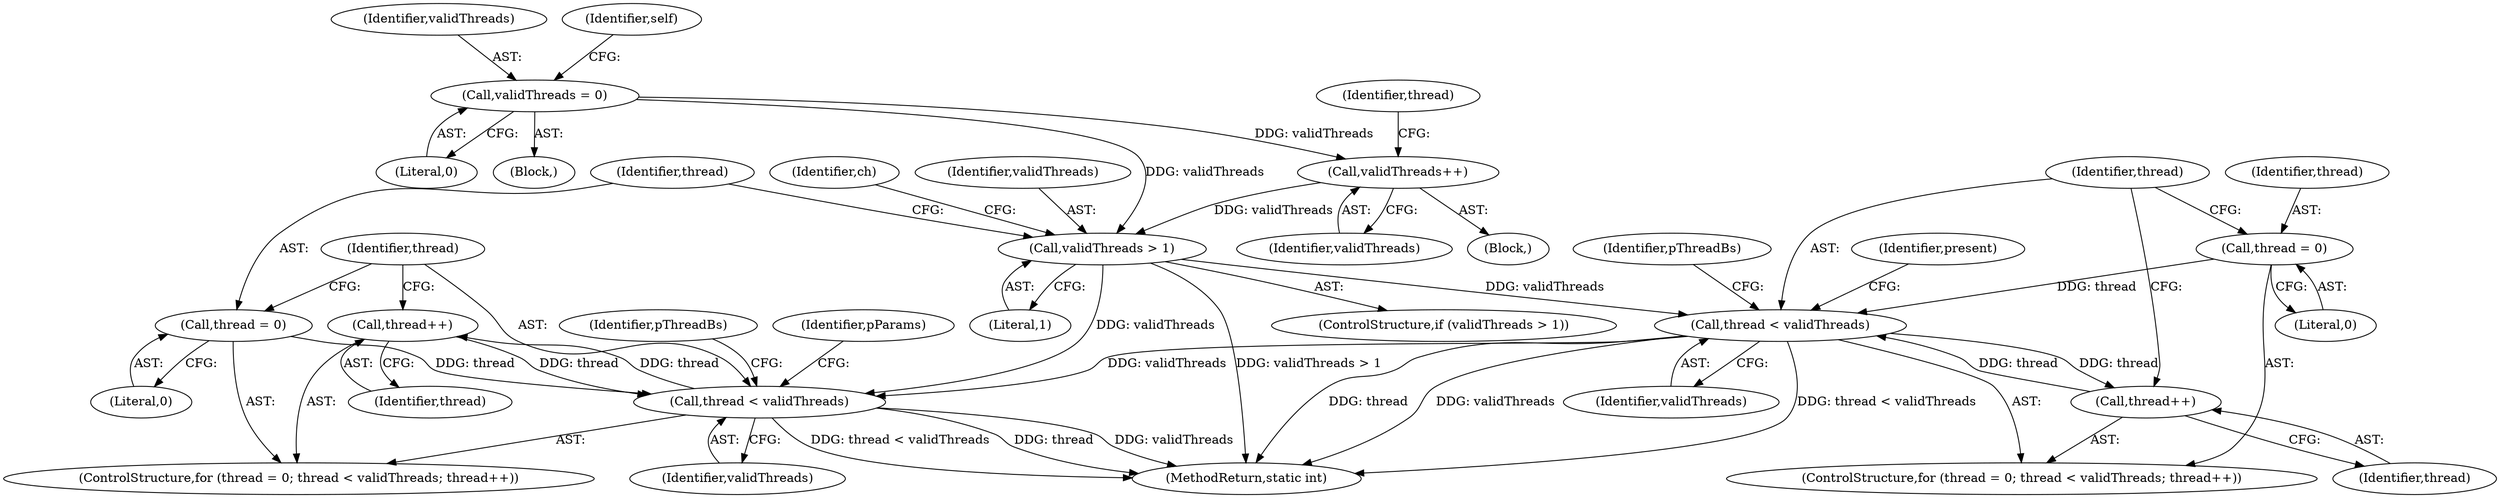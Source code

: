 digraph "0_Android_5d4405f601fa11a8955fd7611532c982420e4206@API" {
"1000515" [label="(Call,thread++)"];
"1000512" [label="(Call,thread < validThreads)"];
"1000515" [label="(Call,thread++)"];
"1000509" [label="(Call,thread = 0)"];
"1000439" [label="(Call,validThreads > 1)"];
"1000436" [label="(Call,validThreads++)"];
"1000139" [label="(Call,validThreads = 0)"];
"1000462" [label="(Call,thread < validThreads)"];
"1000459" [label="(Call,thread = 0)"];
"1000465" [label="(Call,thread++)"];
"1000458" [label="(ControlStructure,for (thread = 0; thread < validThreads; thread++))"];
"1000464" [label="(Identifier,validThreads)"];
"1000459" [label="(Call,thread = 0)"];
"1000438" [label="(ControlStructure,if (validThreads > 1))"];
"1000512" [label="(Call,thread < validThreads)"];
"1000440" [label="(Identifier,validThreads)"];
"1000516" [label="(Identifier,thread)"];
"1000441" [label="(Literal,1)"];
"1000446" [label="(Identifier,ch)"];
"1000465" [label="(Call,thread++)"];
"1000515" [label="(Call,thread++)"];
"1000466" [label="(Identifier,thread)"];
"1000508" [label="(ControlStructure,for (thread = 0; thread < validThreads; thread++))"];
"1000520" [label="(Identifier,pThreadBs)"];
"1000139" [label="(Call,validThreads = 0)"];
"1000461" [label="(Literal,0)"];
"1000509" [label="(Call,thread = 0)"];
"1000463" [label="(Identifier,thread)"];
"1000140" [label="(Identifier,validThreads)"];
"1000510" [label="(Identifier,thread)"];
"1000437" [label="(Identifier,validThreads)"];
"1000145" [label="(Identifier,self)"];
"1000514" [label="(Identifier,validThreads)"];
"1000131" [label="(Block,)"];
"1000425" [label="(Block,)"];
"1000629" [label="(Identifier,pParams)"];
"1000439" [label="(Call,validThreads > 1)"];
"1000462" [label="(Call,thread < validThreads)"];
"1000470" [label="(Identifier,pThreadBs)"];
"1000436" [label="(Call,validThreads++)"];
"1000460" [label="(Identifier,thread)"];
"1000141" [label="(Literal,0)"];
"1000347" [label="(Identifier,thread)"];
"1000511" [label="(Literal,0)"];
"1000660" [label="(MethodReturn,static int)"];
"1000513" [label="(Identifier,thread)"];
"1000502" [label="(Identifier,present)"];
"1000515" -> "1000508"  [label="AST: "];
"1000515" -> "1000516"  [label="CFG: "];
"1000516" -> "1000515"  [label="AST: "];
"1000513" -> "1000515"  [label="CFG: "];
"1000515" -> "1000512"  [label="DDG: thread"];
"1000512" -> "1000515"  [label="DDG: thread"];
"1000512" -> "1000508"  [label="AST: "];
"1000512" -> "1000514"  [label="CFG: "];
"1000513" -> "1000512"  [label="AST: "];
"1000514" -> "1000512"  [label="AST: "];
"1000520" -> "1000512"  [label="CFG: "];
"1000629" -> "1000512"  [label="CFG: "];
"1000512" -> "1000660"  [label="DDG: thread"];
"1000512" -> "1000660"  [label="DDG: validThreads"];
"1000512" -> "1000660"  [label="DDG: thread < validThreads"];
"1000509" -> "1000512"  [label="DDG: thread"];
"1000439" -> "1000512"  [label="DDG: validThreads"];
"1000462" -> "1000512"  [label="DDG: validThreads"];
"1000509" -> "1000508"  [label="AST: "];
"1000509" -> "1000511"  [label="CFG: "];
"1000510" -> "1000509"  [label="AST: "];
"1000511" -> "1000509"  [label="AST: "];
"1000513" -> "1000509"  [label="CFG: "];
"1000439" -> "1000438"  [label="AST: "];
"1000439" -> "1000441"  [label="CFG: "];
"1000440" -> "1000439"  [label="AST: "];
"1000441" -> "1000439"  [label="AST: "];
"1000446" -> "1000439"  [label="CFG: "];
"1000510" -> "1000439"  [label="CFG: "];
"1000439" -> "1000660"  [label="DDG: validThreads > 1"];
"1000436" -> "1000439"  [label="DDG: validThreads"];
"1000139" -> "1000439"  [label="DDG: validThreads"];
"1000439" -> "1000462"  [label="DDG: validThreads"];
"1000436" -> "1000425"  [label="AST: "];
"1000436" -> "1000437"  [label="CFG: "];
"1000437" -> "1000436"  [label="AST: "];
"1000347" -> "1000436"  [label="CFG: "];
"1000139" -> "1000436"  [label="DDG: validThreads"];
"1000139" -> "1000131"  [label="AST: "];
"1000139" -> "1000141"  [label="CFG: "];
"1000140" -> "1000139"  [label="AST: "];
"1000141" -> "1000139"  [label="AST: "];
"1000145" -> "1000139"  [label="CFG: "];
"1000462" -> "1000458"  [label="AST: "];
"1000462" -> "1000464"  [label="CFG: "];
"1000463" -> "1000462"  [label="AST: "];
"1000464" -> "1000462"  [label="AST: "];
"1000470" -> "1000462"  [label="CFG: "];
"1000502" -> "1000462"  [label="CFG: "];
"1000462" -> "1000660"  [label="DDG: thread"];
"1000462" -> "1000660"  [label="DDG: validThreads"];
"1000462" -> "1000660"  [label="DDG: thread < validThreads"];
"1000459" -> "1000462"  [label="DDG: thread"];
"1000465" -> "1000462"  [label="DDG: thread"];
"1000462" -> "1000465"  [label="DDG: thread"];
"1000459" -> "1000458"  [label="AST: "];
"1000459" -> "1000461"  [label="CFG: "];
"1000460" -> "1000459"  [label="AST: "];
"1000461" -> "1000459"  [label="AST: "];
"1000463" -> "1000459"  [label="CFG: "];
"1000465" -> "1000458"  [label="AST: "];
"1000465" -> "1000466"  [label="CFG: "];
"1000466" -> "1000465"  [label="AST: "];
"1000463" -> "1000465"  [label="CFG: "];
}
